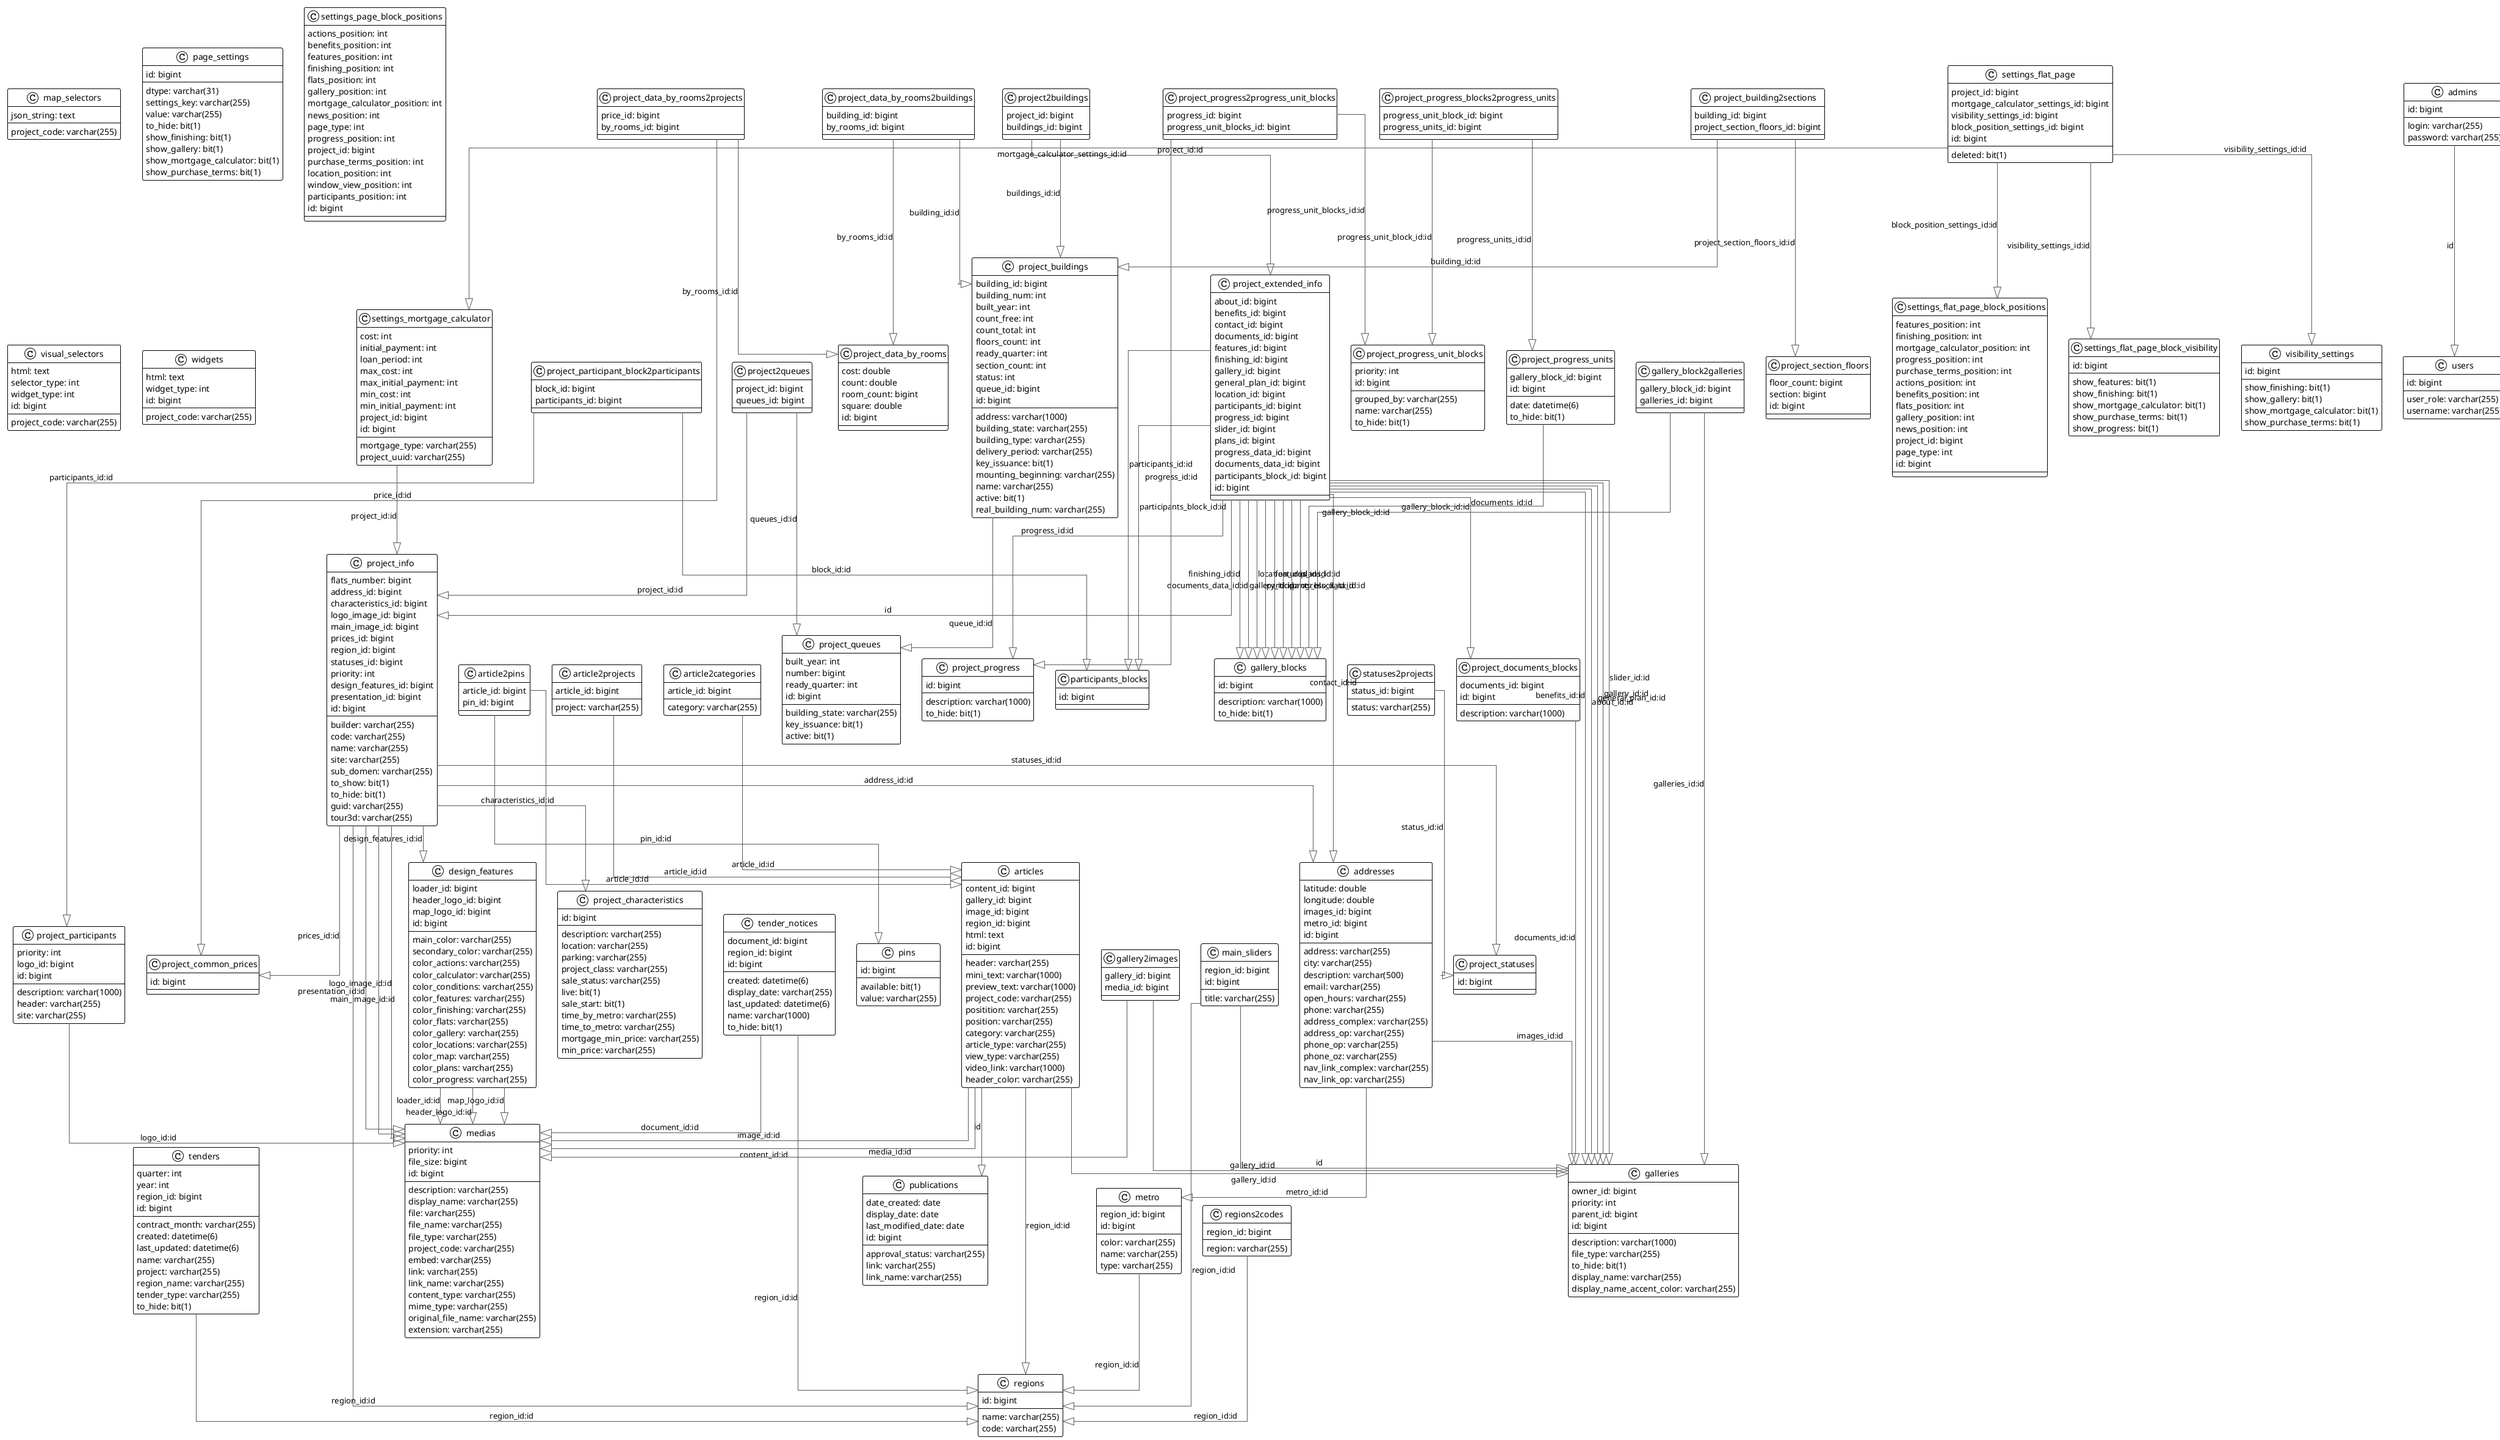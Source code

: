 @startuml

!theme plain
top to bottom direction
skinparam linetype ortho

class addresses {
   address: varchar(255)
   city: varchar(255)
   description: varchar(500)
   email: varchar(255)
   latitude: double
   longitude: double
   open_hours: varchar(255)
   phone: varchar(255)
   images_id: bigint
   metro_id: bigint
   address_complex: varchar(255)
   address_op: varchar(255)
   phone_op: varchar(255)
   phone_oz: varchar(255)
   nav_link_complex: varchar(255)
   nav_link_op: varchar(255)
   id: bigint
}
class admins {
   login: varchar(255)
   password: varchar(255)
   id: bigint
}
class article2categories {
   article_id: bigint
   category: varchar(255)
}
class article2pins {
   article_id: bigint
   pin_id: bigint
}
class article2projects {
   article_id: bigint
   project: varchar(255)
}
class articles {
   header: varchar(255)
   mini_text: varchar(1000)
   preview_text: varchar(1000)
   project_code: varchar(255)
   content_id: bigint
   gallery_id: bigint
   image_id: bigint
   region_id: bigint
   positition: varchar(255)
   position: varchar(255)
   category: varchar(255)
   article_type: varchar(255)
   html: text
   view_type: varchar(255)
   video_link: varchar(1000)
   header_color: varchar(255)
   id: bigint
}
class design_features {
   main_color: varchar(255)
   secondary_color: varchar(255)
   loader_id: bigint
   color_actions: varchar(255)
   color_calculator: varchar(255)
   color_conditions: varchar(255)
   color_features: varchar(255)
   color_finishing: varchar(255)
   color_flats: varchar(255)
   color_gallery: varchar(255)
   color_locations: varchar(255)
   color_map: varchar(255)
   color_plans: varchar(255)
   color_progress: varchar(255)
   header_logo_id: bigint
   map_logo_id: bigint
   id: bigint
}
class galleries {
   description: varchar(1000)
   file_type: varchar(255)
   owner_id: bigint
   to_hide: bit(1)
   display_name: varchar(255)
   priority: int
   parent_id: bigint
   display_name_accent_color: varchar(255)
   id: bigint
}
class gallery2images {
   gallery_id: bigint
   media_id: bigint
}
class gallery_block2galleries {
   gallery_block_id: bigint
   galleries_id: bigint
}
class gallery_blocks {
   description: varchar(1000)
   to_hide: bit(1)
   id: bigint
}
class main_sliders {
   region_id: bigint
   title: varchar(255)
   id: bigint
}
class map_selectors {
   json_string: text
   project_code: varchar(255)
}
class medias {
   description: varchar(255)
   display_name: varchar(255)
   file: varchar(255)
   file_name: varchar(255)
   file_type: varchar(255)
   project_code: varchar(255)
   priority: int
   embed: varchar(255)
   link: varchar(255)
   link_name: varchar(255)
   content_type: varchar(255)
   mime_type: varchar(255)
   original_file_name: varchar(255)
   file_size: bigint
   extension: varchar(255)
   id: bigint
}
class metro {
   color: varchar(255)
   name: varchar(255)
   type: varchar(255)
   region_id: bigint
   id: bigint
}
class page_settings {
   dtype: varchar(31)
   settings_key: varchar(255)
   value: varchar(255)
   to_hide: bit(1)
   show_finishing: bit(1)
   show_gallery: bit(1)
   show_mortgage_calculator: bit(1)
   show_purchase_terms: bit(1)
   id: bigint
}
class participants_blocks {
   id: bigint
}
class pins {
   available: bit(1)
   value: varchar(255)
   id: bigint
}
class project2buildings {
   project_id: bigint
   buildings_id: bigint
}
class project2queues {
   project_id: bigint
   queues_id: bigint
}
class project_building2sections {
   building_id: bigint
   project_section_floors_id: bigint
}
class project_buildings {
   address: varchar(1000)
   building_id: bigint
   building_num: int
   building_state: varchar(255)
   building_type: varchar(255)
   built_year: int
   count_free: int
   count_total: int
   delivery_period: varchar(255)
   floors_count: int
   key_issuance: bit(1)
   mounting_beginning: varchar(255)
   name: varchar(255)
   ready_quarter: int
   section_count: int
   status: int
   queue_id: bigint
   active: bit(1)
   real_building_num: varchar(255)
   id: bigint
}
class project_characteristics {
   description: varchar(255)
   location: varchar(255)
   parking: varchar(255)
   project_class: varchar(255)
   sale_status: varchar(255)
   live: bit(1)
   sale_start: bit(1)
   time_by_metro: varchar(255)
   time_to_metro: varchar(255)
   mortgage_min_price: varchar(255)
   min_price: varchar(255)
   id: bigint
}
class project_common_prices {
   id: bigint
}
class project_data_by_rooms {
   cost: double
   count: double
   room_count: bigint
   square: double
   id: bigint
}
class project_data_by_rooms2buildings {
   building_id: bigint
   by_rooms_id: bigint
}
class project_data_by_rooms2projects {
   price_id: bigint
   by_rooms_id: bigint
}
class project_documents_blocks {
   description: varchar(1000)
   documents_id: bigint
   id: bigint
}
class project_extended_info {
   about_id: bigint
   benefits_id: bigint
   contact_id: bigint
   documents_id: bigint
   features_id: bigint
   finishing_id: bigint
   gallery_id: bigint
   general_plan_id: bigint
   location_id: bigint
   participants_id: bigint
   progress_id: bigint
   slider_id: bigint
   plans_id: bigint
   progress_data_id: bigint
   documents_data_id: bigint
   participants_block_id: bigint
   id: bigint
}
class project_info {
   builder: varchar(255)
   code: varchar(255)
   flats_number: bigint
   name: varchar(255)
   site: varchar(255)
   address_id: bigint
   characteristics_id: bigint
   logo_image_id: bigint
   main_image_id: bigint
   prices_id: bigint
   region_id: bigint
   statuses_id: bigint
   sub_domen: varchar(255)
   to_show: bit(1)
   priority: int
   design_features_id: bigint
   to_hide: bit(1)
   guid: varchar(255)
   tour3d: varchar(255)
   presentation_id: bigint
   id: bigint
}
class project_participant_block2participants {
   block_id: bigint
   participants_id: bigint
}
class project_participants {
   description: varchar(1000)
   header: varchar(255)
   priority: int
   site: varchar(255)
   logo_id: bigint
   id: bigint
}
class project_progress {
   description: varchar(1000)
   to_hide: bit(1)
   id: bigint
}
class project_progress2progress_unit_blocks {
   progress_id: bigint
   progress_unit_blocks_id: bigint
}
class project_progress_blocks2progress_units {
   progress_unit_block_id: bigint
   progress_units_id: bigint
}
class project_progress_unit_blocks {
   grouped_by: varchar(255)
   name: varchar(255)
   priority: int
   to_hide: bit(1)
   id: bigint
}
class project_progress_units {
   date: datetime(6)
   to_hide: bit(1)
   gallery_block_id: bigint
   id: bigint
}
class project_queues {
   building_state: varchar(255)
   built_year: int
   key_issuance: bit(1)
   number: bigint
   ready_quarter: int
   active: bit(1)
   id: bigint
}
class project_section_floors {
   floor_count: bigint
   section: bigint
   id: bigint
}
class project_statuses {
   id: bigint
}
class publications {
   approval_status: varchar(255)
   date_created: date
   display_date: date
   last_modified_date: date
   link: varchar(255)
   link_name: varchar(255)
   id: bigint
}
class regions {
   name: varchar(255)
   code: varchar(255)
   id: bigint
}
class regions2codes {
   region_id: bigint
   region: varchar(255)
}
class settings_flat_page {
   deleted: bit(1)
   project_id: bigint
   mortgage_calculator_settings_id: bigint
   visibility_settings_id: bigint
   block_position_settings_id: bigint
   id: bigint
}
class settings_flat_page_block_positions {
   features_position: int
   finishing_position: int
   mortgage_calculator_position: int
   progress_position: int
   purchase_terms_position: int
   actions_position: int
   benefits_position: int
   flats_position: int
   gallery_position: int
   news_position: int
   project_id: bigint
   page_type: int
   id: bigint
}
class settings_flat_page_block_visibility {
   show_features: bit(1)
   show_finishing: bit(1)
   show_mortgage_calculator: bit(1)
   show_purchase_terms: bit(1)
   show_progress: bit(1)
   id: bigint
}
class settings_mortgage_calculator {
   cost: int
   initial_payment: int
   loan_period: int
   max_cost: int
   max_initial_payment: int
   min_cost: int
   min_initial_payment: int
   mortgage_type: varchar(255)
   project_id: bigint
   project_uuid: varchar(255)
   id: bigint
}
class settings_page_block_positions {
   actions_position: int
   benefits_position: int
   features_position: int
   finishing_position: int
   flats_position: int
   gallery_position: int
   mortgage_calculator_position: int
   news_position: int
   page_type: int
   progress_position: int
   project_id: bigint
   purchase_terms_position: int
   location_position: int
   window_view_position: int
   participants_position: int
   id: bigint
}
class statuses2projects {
   status_id: bigint
   status: varchar(255)
}
class tender_notices {
   created: datetime(6)
   display_date: varchar(255)
   last_updated: datetime(6)
   name: varchar(1000)
   document_id: bigint
   region_id: bigint
   to_hide: bit(1)
   id: bigint
}
class tenders {
   contract_month: varchar(255)
   created: datetime(6)
   last_updated: datetime(6)
   name: varchar(255)
   project: varchar(255)
   quarter: int
   region_name: varchar(255)
   tender_type: varchar(255)
   to_hide: bit(1)
   year: int
   region_id: bigint
   id: bigint
}
class users {
   user_role: varchar(255)
   username: varchar(255)
   id: bigint
}
class visibility_settings {
   show_finishing: bit(1)
   show_gallery: bit(1)
   show_mortgage_calculator: bit(1)
   show_purchase_terms: bit(1)
   id: bigint
}
class visual_selectors {
   html: text
   project_code: varchar(255)
   selector_type: int
   widget_type: int
   id: bigint
}
class widgets {
   html: text
   project_code: varchar(255)
   widget_type: int
   id: bigint
}

addresses                               -[#595959,plain]-^  galleries                              : "images_id:id"
addresses                               -[#595959,plain]-^  metro                                  : "metro_id:id"
admins                                  -[#595959,plain]-^  users                                  : "id"
article2categories                      -[#595959,plain]-^  articles                               : "article_id:id"
article2pins                            -[#595959,plain]-^  articles                               : "article_id:id"
article2pins                            -[#595959,plain]-^  pins                                   : "pin_id:id"
article2projects                        -[#595959,plain]-^  articles                               : "article_id:id"
articles                                -[#595959,plain]-^  galleries                              : "gallery_id:id"
articles                                -[#595959,plain]-^  medias                                 : "image_id:id"
articles                                -[#595959,plain]-^  medias                                 : "content_id:id"
articles                                -[#595959,plain]-^  publications                           : "id"
articles                                -[#595959,plain]-^  regions                                : "region_id:id"
design_features                         -[#595959,plain]-^  medias                                 : "loader_id:id"
design_features                         -[#595959,plain]-^  medias                                 : "header_logo_id:id"
design_features                         -[#595959,plain]-^  medias                                 : "map_logo_id:id"
gallery2images                          -[#595959,plain]-^  galleries                              : "gallery_id:id"
gallery2images                          -[#595959,plain]-^  medias                                 : "media_id:id"
gallery_block2galleries                 -[#595959,plain]-^  galleries                              : "galleries_id:id"
gallery_block2galleries                 -[#595959,plain]-^  gallery_blocks                         : "gallery_block_id:id"
main_sliders                            -[#595959,plain]-^  galleries                              : "id"
main_sliders                            -[#595959,plain]-^  regions                                : "region_id:id"
metro                                   -[#595959,plain]-^  regions                                : "region_id:id"
project2buildings                       -[#595959,plain]-^  project_buildings                      : "buildings_id:id"
project2buildings                       -[#595959,plain]-^  project_extended_info                  : "project_id:id"
project2queues                          -[#595959,plain]-^  project_info                           : "project_id:id"
project2queues                          -[#595959,plain]-^  project_queues                         : "queues_id:id"
project_building2sections               -[#595959,plain]-^  project_buildings                      : "building_id:id"
project_building2sections               -[#595959,plain]-^  project_section_floors                 : "project_section_floors_id:id"
project_buildings                       -[#595959,plain]-^  project_queues                         : "queue_id:id"
project_data_by_rooms2buildings         -[#595959,plain]-^  project_buildings                      : "building_id:id"
project_data_by_rooms2buildings         -[#595959,plain]-^  project_data_by_rooms                  : "by_rooms_id:id"
project_data_by_rooms2projects          -[#595959,plain]-^  project_common_prices                  : "price_id:id"
project_data_by_rooms2projects          -[#595959,plain]-^  project_data_by_rooms                  : "by_rooms_id:id"
project_documents_blocks                -[#595959,plain]-^  galleries                              : "documents_id:id"
project_extended_info                   -[#595959,plain]-^  addresses                              : "contact_id:id"
project_extended_info                   -[#595959,plain]-^  galleries                              : "slider_id:id"
project_extended_info                   -[#595959,plain]-^  galleries                              : "gallery_id:id"
project_extended_info                   -[#595959,plain]-^  galleries                              : "general_plan_id:id"
project_extended_info                   -[#595959,plain]-^  galleries                              : "about_id:id"
project_extended_info                   -[#595959,plain]-^  galleries                              : "benefits_id:id"
project_extended_info                   -[#595959,plain]-^  gallery_blocks                         : "finishing_id:id"
project_extended_info                   -[#595959,plain]-^  gallery_blocks                         : "documents_data_id:id"
project_extended_info                   -[#595959,plain]-^  gallery_blocks                         : "location_id:id"
project_extended_info                   -[#595959,plain]-^  gallery_blocks                         : "participants_block_id:id"
project_extended_info                   -[#595959,plain]-^  gallery_blocks                         : "features_id:id"
project_extended_info                   -[#595959,plain]-^  gallery_blocks                         : "gallery_id:id"
project_extended_info                   -[#595959,plain]-^  gallery_blocks                         : "progress_data_id:id"
project_extended_info                   -[#595959,plain]-^  gallery_blocks                         : "plans_id:id"
project_extended_info                   -[#595959,plain]-^  participants_blocks                    : "participants_id:id"
project_extended_info                   -[#595959,plain]-^  participants_blocks                    : "participants_block_id:id"
project_extended_info                   -[#595959,plain]-^  project_documents_blocks               : "documents_id:id"
project_extended_info                   -[#595959,plain]-^  project_info                           : "id"
project_extended_info                   -[#595959,plain]-^  project_progress                       : "progress_id:id"
project_info                            -[#595959,plain]-^  addresses                              : "address_id:id"
project_info                            -[#595959,plain]-^  design_features                        : "design_features_id:id"
project_info                            -[#595959,plain]-^  medias                                 : "presentation_id:id"
project_info                            -[#595959,plain]-^  medias                                 : "main_image_id:id"
project_info                            -[#595959,plain]-^  medias                                 : "logo_image_id:id"
project_info                            -[#595959,plain]-^  project_characteristics                : "characteristics_id:id"
project_info                            -[#595959,plain]-^  project_common_prices                  : "prices_id:id"
project_info                            -[#595959,plain]-^  project_statuses                       : "statuses_id:id"
project_info                            -[#595959,plain]-^  regions                                : "region_id:id"
project_participant_block2participants  -[#595959,plain]-^  participants_blocks                    : "block_id:id"
project_participant_block2participants  -[#595959,plain]-^  project_participants                   : "participants_id:id"
project_participants                    -[#595959,plain]-^  medias                                 : "logo_id:id"
project_progress2progress_unit_blocks   -[#595959,plain]-^  project_progress                       : "progress_id:id"
project_progress2progress_unit_blocks   -[#595959,plain]-^  project_progress_unit_blocks           : "progress_unit_blocks_id:id"
project_progress_blocks2progress_units  -[#595959,plain]-^  project_progress_unit_blocks           : "progress_unit_block_id:id"
project_progress_blocks2progress_units  -[#595959,plain]-^  project_progress_units                 : "progress_units_id:id"
project_progress_units                  -[#595959,plain]-^  gallery_blocks                         : "gallery_block_id:id"
regions2codes                           -[#595959,plain]-^  regions                                : "region_id:id"
settings_flat_page                      -[#595959,plain]-^  settings_flat_page_block_positions     : "block_position_settings_id:id"
settings_flat_page                      -[#595959,plain]-^  settings_flat_page_block_visibility    : "visibility_settings_id:id"
settings_flat_page                      -[#595959,plain]-^  settings_mortgage_calculator           : "mortgage_calculator_settings_id:id"
settings_flat_page                      -[#595959,plain]-^  visibility_settings                    : "visibility_settings_id:id"
settings_mortgage_calculator            -[#595959,plain]-^  project_info                           : "project_id:id"
statuses2projects                       -[#595959,plain]-^  project_statuses                       : "status_id:id"
tender_notices                          -[#595959,plain]-^  medias                                 : "document_id:id"
tender_notices                          -[#595959,plain]-^  regions                                : "region_id:id"
tenders                                 -[#595959,plain]-^  regions                                : "region_id:id"
@enduml
